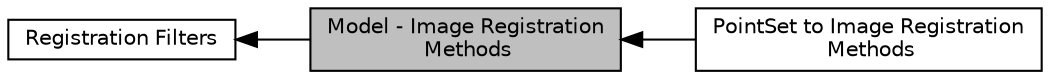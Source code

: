 digraph "Model - Image Registration Methods"
{
  edge [fontname="Helvetica",fontsize="10",labelfontname="Helvetica",labelfontsize="10"];
  node [fontname="Helvetica",fontsize="10",shape=box];
  rankdir=LR;
  Node1 [label="Model - Image Registration\l Methods",height=0.2,width=0.4,color="black", fillcolor="grey75", style="filled", fontcolor="black",tooltip=" "];
  Node3 [label="PointSet to Image Registration\l Methods",height=0.2,width=0.4,color="black", fillcolor="white", style="filled",URL="$group__PointSetToImageRegistration.html",tooltip=" "];
  Node2 [label="Registration Filters",height=0.2,width=0.4,color="black", fillcolor="white", style="filled",URL="$group__RegistrationFilters.html",tooltip=" "];
  Node2->Node1 [shape=plaintext, dir="back", style="solid"];
  Node1->Node3 [shape=plaintext, dir="back", style="solid"];
}
